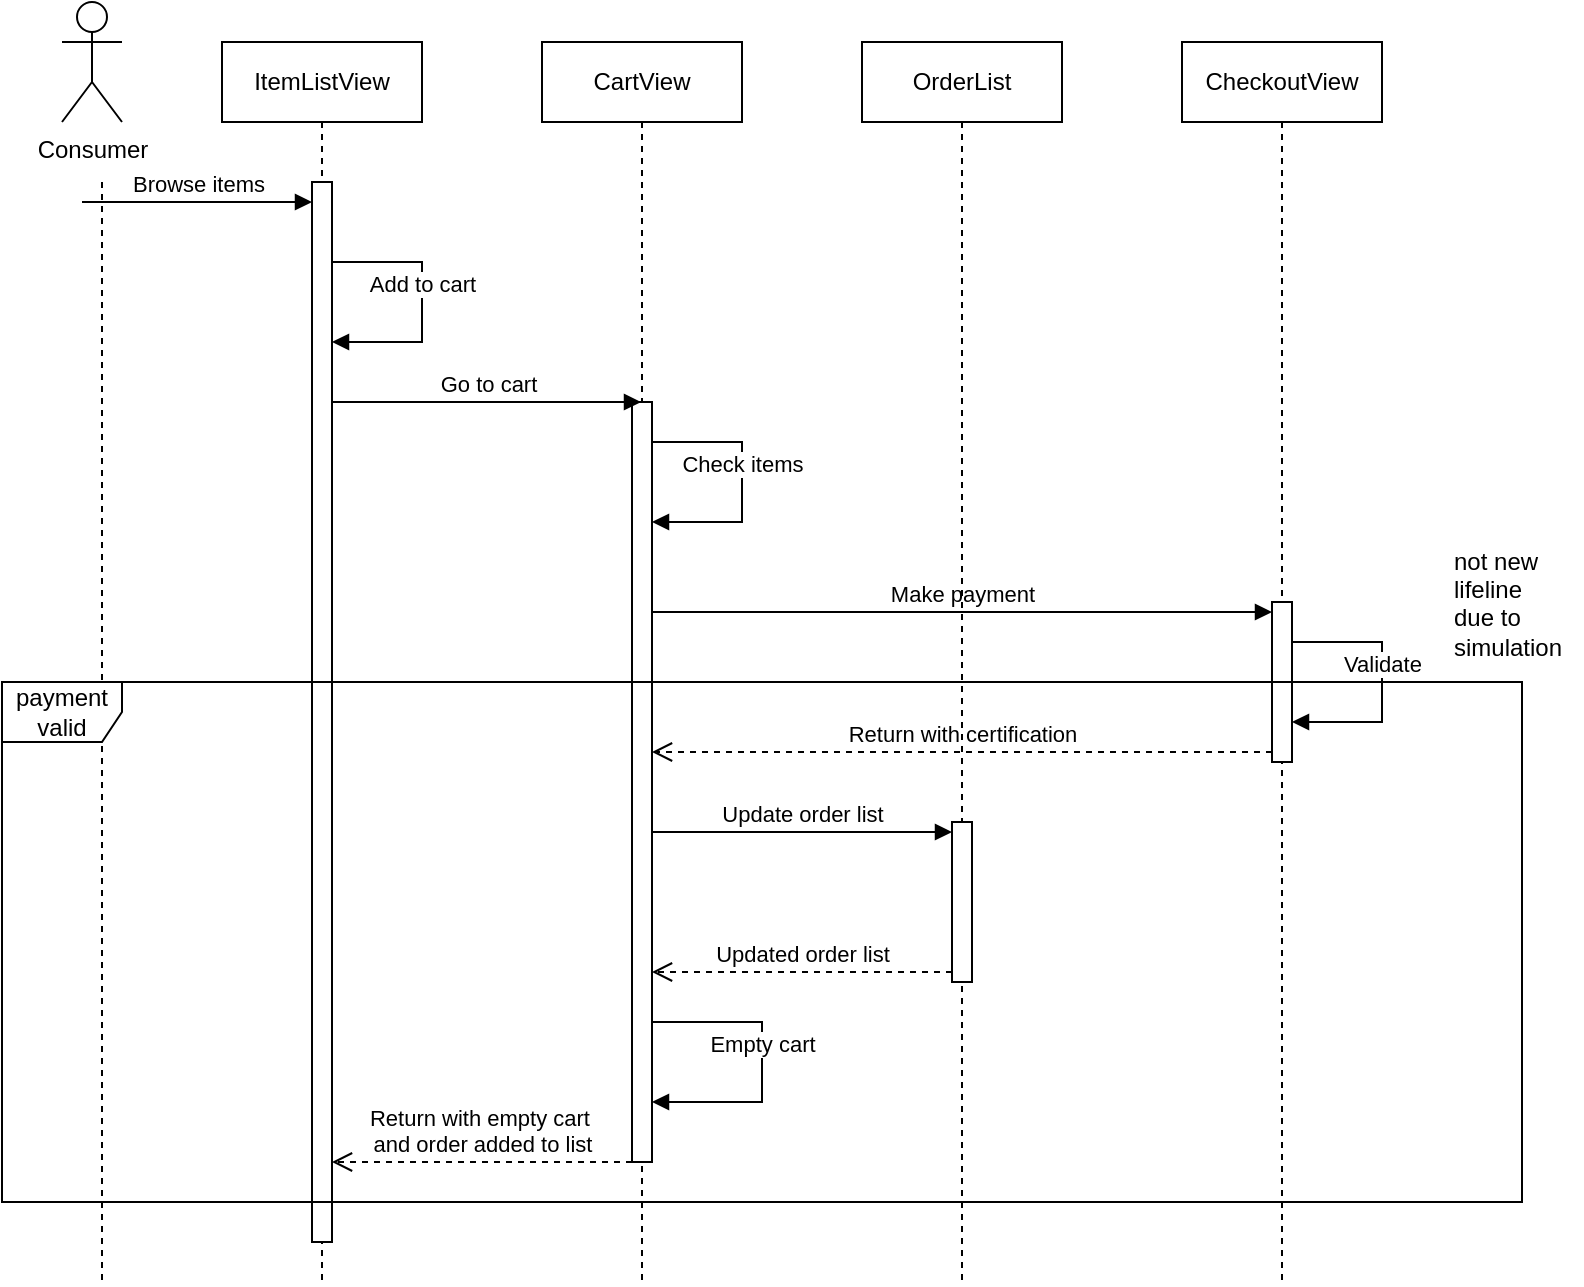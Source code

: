 <mxfile version="24.7.17">
  <diagram name="Page-1" id="2YBvvXClWsGukQMizWep">
    <mxGraphModel dx="2100" dy="1338" grid="1" gridSize="10" guides="1" tooltips="1" connect="1" arrows="1" fold="1" page="1" pageScale="1" pageWidth="850" pageHeight="1100" math="0" shadow="0">
      <root>
        <mxCell id="0" />
        <mxCell id="1" parent="0" />
        <mxCell id="aM9ryv3xv72pqoxQDRHE-1" value="ItemListView" style="shape=umlLifeline;perimeter=lifelinePerimeter;whiteSpace=wrap;html=1;container=0;dropTarget=0;collapsible=0;recursiveResize=0;outlineConnect=0;portConstraint=eastwest;newEdgeStyle={&quot;edgeStyle&quot;:&quot;elbowEdgeStyle&quot;,&quot;elbow&quot;:&quot;vertical&quot;,&quot;curved&quot;:0,&quot;rounded&quot;:0};" parent="1" vertex="1">
          <mxGeometry x="140" y="40" width="100" height="620" as="geometry" />
        </mxCell>
        <mxCell id="aM9ryv3xv72pqoxQDRHE-2" value="" style="html=1;points=[];perimeter=orthogonalPerimeter;outlineConnect=0;targetShapes=umlLifeline;portConstraint=eastwest;newEdgeStyle={&quot;edgeStyle&quot;:&quot;elbowEdgeStyle&quot;,&quot;elbow&quot;:&quot;vertical&quot;,&quot;curved&quot;:0,&quot;rounded&quot;:0};" parent="aM9ryv3xv72pqoxQDRHE-1" vertex="1">
          <mxGeometry x="45" y="70" width="10" height="530" as="geometry" />
        </mxCell>
        <mxCell id="aM9ryv3xv72pqoxQDRHE-5" value="CartView" style="shape=umlLifeline;perimeter=lifelinePerimeter;whiteSpace=wrap;html=1;container=0;dropTarget=0;collapsible=0;recursiveResize=0;outlineConnect=0;portConstraint=eastwest;newEdgeStyle={&quot;edgeStyle&quot;:&quot;elbowEdgeStyle&quot;,&quot;elbow&quot;:&quot;vertical&quot;,&quot;curved&quot;:0,&quot;rounded&quot;:0};" parent="1" vertex="1">
          <mxGeometry x="300" y="40" width="100" height="620" as="geometry" />
        </mxCell>
        <mxCell id="aM9ryv3xv72pqoxQDRHE-6" value="" style="html=1;points=[];perimeter=orthogonalPerimeter;outlineConnect=0;targetShapes=umlLifeline;portConstraint=eastwest;newEdgeStyle={&quot;edgeStyle&quot;:&quot;elbowEdgeStyle&quot;,&quot;elbow&quot;:&quot;vertical&quot;,&quot;curved&quot;:0,&quot;rounded&quot;:0};" parent="aM9ryv3xv72pqoxQDRHE-5" vertex="1">
          <mxGeometry x="45" y="180" width="10" height="380" as="geometry" />
        </mxCell>
        <mxCell id="Lpo7_7g1djVgQI8Jn6r--11" value="Check items" style="html=1;verticalAlign=bottom;endArrow=block;curved=0;rounded=0;elbow=vertical;" edge="1" parent="aM9ryv3xv72pqoxQDRHE-5" target="aM9ryv3xv72pqoxQDRHE-6">
          <mxGeometry width="80" relative="1" as="geometry">
            <mxPoint x="55" y="200" as="sourcePoint" />
            <mxPoint x="110" y="280" as="targetPoint" />
            <Array as="points">
              <mxPoint x="100" y="200" />
              <mxPoint x="100" y="240" />
            </Array>
          </mxGeometry>
        </mxCell>
        <mxCell id="Lpo7_7g1djVgQI8Jn6r--31" value="Empty cart" style="html=1;verticalAlign=bottom;endArrow=block;curved=0;rounded=0;" edge="1" parent="aM9ryv3xv72pqoxQDRHE-5">
          <mxGeometry width="80" relative="1" as="geometry">
            <mxPoint x="55" y="490" as="sourcePoint" />
            <mxPoint x="55" y="530" as="targetPoint" />
            <Array as="points">
              <mxPoint x="110" y="490" />
              <mxPoint x="110" y="510" />
              <mxPoint x="110" y="530" />
            </Array>
          </mxGeometry>
        </mxCell>
        <mxCell id="Lpo7_7g1djVgQI8Jn6r--3" value="Consumer" style="shape=umlActor;verticalLabelPosition=bottom;verticalAlign=top;html=1;" vertex="1" parent="1">
          <mxGeometry x="60" y="20" width="30" height="60" as="geometry" />
        </mxCell>
        <mxCell id="Lpo7_7g1djVgQI8Jn6r--4" value="Browse items" style="html=1;verticalAlign=bottom;endArrow=block;curved=0;rounded=0;" edge="1" parent="1" target="aM9ryv3xv72pqoxQDRHE-2">
          <mxGeometry width="80" relative="1" as="geometry">
            <mxPoint x="70" y="120" as="sourcePoint" />
            <mxPoint x="160" y="120" as="targetPoint" />
          </mxGeometry>
        </mxCell>
        <mxCell id="Lpo7_7g1djVgQI8Jn6r--7" value="Add to cart" style="html=1;verticalAlign=bottom;endArrow=block;curved=0;rounded=0;" edge="1" parent="1" target="aM9ryv3xv72pqoxQDRHE-2">
          <mxGeometry width="80" relative="1" as="geometry">
            <mxPoint x="195" y="150" as="sourcePoint" />
            <mxPoint x="250" y="190" as="targetPoint" />
            <Array as="points">
              <mxPoint x="240" y="150" />
              <mxPoint x="240" y="190" />
            </Array>
          </mxGeometry>
        </mxCell>
        <mxCell id="Lpo7_7g1djVgQI8Jn6r--9" value="Go to cart" style="html=1;verticalAlign=bottom;endArrow=block;curved=0;rounded=0;" edge="1" parent="1" source="aM9ryv3xv72pqoxQDRHE-2" target="aM9ryv3xv72pqoxQDRHE-5">
          <mxGeometry width="80" relative="1" as="geometry">
            <mxPoint x="220" y="250" as="sourcePoint" />
            <mxPoint x="300" y="250" as="targetPoint" />
            <Array as="points">
              <mxPoint x="250" y="220" />
            </Array>
          </mxGeometry>
        </mxCell>
        <mxCell id="Lpo7_7g1djVgQI8Jn6r--10" value="Make payment" style="html=1;verticalAlign=bottom;endArrow=block;curved=0;rounded=0;entryX=0;entryY=0;entryDx=0;entryDy=5;entryPerimeter=0;" edge="1" parent="1" source="aM9ryv3xv72pqoxQDRHE-6" target="Lpo7_7g1djVgQI8Jn6r--13">
          <mxGeometry width="80" relative="1" as="geometry">
            <mxPoint x="390" y="320" as="sourcePoint" />
            <mxPoint x="470" y="320" as="targetPoint" />
          </mxGeometry>
        </mxCell>
        <mxCell id="Lpo7_7g1djVgQI8Jn6r--14" value="CheckoutView" style="shape=umlLifeline;perimeter=lifelinePerimeter;whiteSpace=wrap;html=1;container=1;dropTarget=0;collapsible=0;recursiveResize=0;outlineConnect=0;portConstraint=eastwest;newEdgeStyle={&quot;curved&quot;:0,&quot;rounded&quot;:0};" vertex="1" parent="1">
          <mxGeometry x="620" y="40" width="100" height="620" as="geometry" />
        </mxCell>
        <mxCell id="Lpo7_7g1djVgQI8Jn6r--13" value="" style="html=1;points=[[0,0,0,0,5],[0,1,0,0,-5],[1,0,0,0,5],[1,1,0,0,-5]];perimeter=orthogonalPerimeter;outlineConnect=0;targetShapes=umlLifeline;portConstraint=eastwest;newEdgeStyle={&quot;curved&quot;:0,&quot;rounded&quot;:0};" vertex="1" parent="Lpo7_7g1djVgQI8Jn6r--14">
          <mxGeometry x="45" y="280" width="10" height="80" as="geometry" />
        </mxCell>
        <mxCell id="Lpo7_7g1djVgQI8Jn6r--19" value="Validate" style="html=1;verticalAlign=bottom;endArrow=block;curved=0;rounded=0;" edge="1" parent="Lpo7_7g1djVgQI8Jn6r--14" source="Lpo7_7g1djVgQI8Jn6r--13" target="Lpo7_7g1djVgQI8Jn6r--13">
          <mxGeometry width="80" relative="1" as="geometry">
            <mxPoint x="80" y="310" as="sourcePoint" />
            <mxPoint x="160" y="310" as="targetPoint" />
            <Array as="points">
              <mxPoint x="100" y="340" />
            </Array>
          </mxGeometry>
        </mxCell>
        <mxCell id="Lpo7_7g1djVgQI8Jn6r--20" value="not new lifeline&amp;nbsp;&lt;div&gt;due to simulation&lt;/div&gt;" style="text;strokeColor=none;fillColor=none;align=left;verticalAlign=middle;spacingLeft=4;spacingRight=4;overflow=hidden;rotatable=0;points=[[0,0.5],[1,0.5]];portConstraint=eastwest;whiteSpace=wrap;html=1;labelBorderColor=none;textShadow=0;" vertex="1" parent="1">
          <mxGeometry x="750" y="290" width="70" height="60" as="geometry" />
        </mxCell>
        <mxCell id="Lpo7_7g1djVgQI8Jn6r--22" value="Return with certification" style="html=1;verticalAlign=bottom;endArrow=open;dashed=1;endSize=8;curved=0;rounded=0;exitX=0;exitY=1;exitDx=0;exitDy=-5;exitPerimeter=0;" edge="1" parent="1" source="Lpo7_7g1djVgQI8Jn6r--13" target="aM9ryv3xv72pqoxQDRHE-6">
          <mxGeometry relative="1" as="geometry">
            <mxPoint x="480" y="350" as="sourcePoint" />
            <mxPoint x="400" y="350" as="targetPoint" />
          </mxGeometry>
        </mxCell>
        <mxCell id="Lpo7_7g1djVgQI8Jn6r--24" value="Return with empty cart&amp;nbsp;&lt;div&gt;and order added to list&lt;/div&gt;" style="html=1;verticalAlign=bottom;endArrow=open;dashed=1;endSize=8;curved=0;rounded=0;" edge="1" parent="1">
          <mxGeometry relative="1" as="geometry">
            <mxPoint x="345" y="600" as="sourcePoint" />
            <mxPoint x="195" y="600" as="targetPoint" />
          </mxGeometry>
        </mxCell>
        <mxCell id="Lpo7_7g1djVgQI8Jn6r--27" value="Update order list" style="html=1;verticalAlign=bottom;endArrow=block;curved=0;rounded=0;entryX=0;entryY=0;entryDx=0;entryDy=5;entryPerimeter=0;" edge="1" parent="1" source="aM9ryv3xv72pqoxQDRHE-6" target="Lpo7_7g1djVgQI8Jn6r--29">
          <mxGeometry width="80" relative="1" as="geometry">
            <mxPoint x="380" y="430" as="sourcePoint" />
            <mxPoint x="460" y="430" as="targetPoint" />
          </mxGeometry>
        </mxCell>
        <mxCell id="Lpo7_7g1djVgQI8Jn6r--28" value="OrderList" style="shape=umlLifeline;perimeter=lifelinePerimeter;whiteSpace=wrap;html=1;container=1;dropTarget=0;collapsible=0;recursiveResize=0;outlineConnect=0;portConstraint=eastwest;newEdgeStyle={&quot;curved&quot;:0,&quot;rounded&quot;:0};" vertex="1" parent="1">
          <mxGeometry x="460" y="40" width="100" height="620" as="geometry" />
        </mxCell>
        <mxCell id="Lpo7_7g1djVgQI8Jn6r--29" value="" style="html=1;points=[[0,0,0,0,5],[0,1,0,0,-5],[1,0,0,0,5],[1,1,0,0,-5]];perimeter=orthogonalPerimeter;outlineConnect=0;targetShapes=umlLifeline;portConstraint=eastwest;newEdgeStyle={&quot;curved&quot;:0,&quot;rounded&quot;:0};" vertex="1" parent="Lpo7_7g1djVgQI8Jn6r--28">
          <mxGeometry x="45" y="390" width="10" height="80" as="geometry" />
        </mxCell>
        <mxCell id="Lpo7_7g1djVgQI8Jn6r--30" value="Updated order list" style="html=1;verticalAlign=bottom;endArrow=open;dashed=1;endSize=8;curved=0;rounded=0;exitX=0;exitY=1;exitDx=0;exitDy=-5;exitPerimeter=0;" edge="1" parent="1" source="Lpo7_7g1djVgQI8Jn6r--29" target="aM9ryv3xv72pqoxQDRHE-6">
          <mxGeometry relative="1" as="geometry">
            <mxPoint x="480" y="510" as="sourcePoint" />
            <mxPoint x="400" y="510" as="targetPoint" />
          </mxGeometry>
        </mxCell>
        <mxCell id="Lpo7_7g1djVgQI8Jn6r--33" value="" style="html=1;verticalAlign=bottom;endArrow=none;dashed=1;endSize=8;curved=0;rounded=0;endFill=0;" edge="1" parent="1">
          <mxGeometry relative="1" as="geometry">
            <mxPoint x="80" y="110" as="sourcePoint" />
            <mxPoint x="80" y="660" as="targetPoint" />
          </mxGeometry>
        </mxCell>
        <mxCell id="Lpo7_7g1djVgQI8Jn6r--23" value="payment valid" style="shape=umlFrame;whiteSpace=wrap;html=1;pointerEvents=0;" vertex="1" parent="1">
          <mxGeometry x="30" y="360" width="760" height="260" as="geometry" />
        </mxCell>
      </root>
    </mxGraphModel>
  </diagram>
</mxfile>
